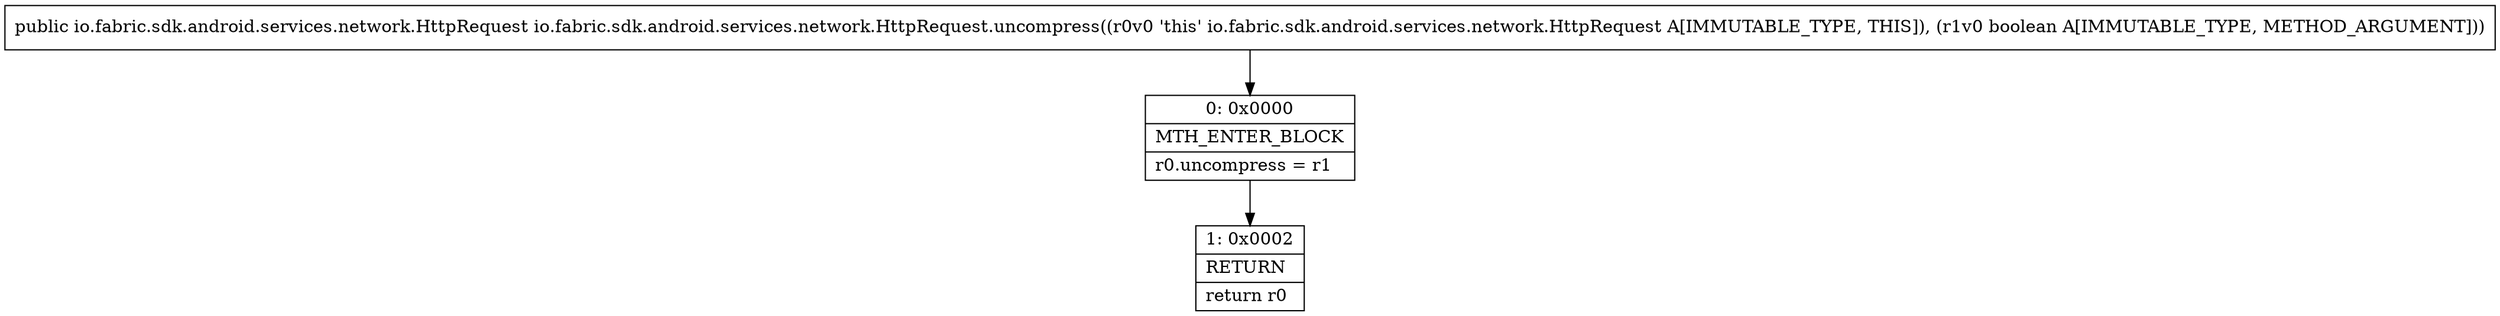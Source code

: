 digraph "CFG forio.fabric.sdk.android.services.network.HttpRequest.uncompress(Z)Lio\/fabric\/sdk\/android\/services\/network\/HttpRequest;" {
Node_0 [shape=record,label="{0\:\ 0x0000|MTH_ENTER_BLOCK\l|r0.uncompress = r1\l}"];
Node_1 [shape=record,label="{1\:\ 0x0002|RETURN\l|return r0\l}"];
MethodNode[shape=record,label="{public io.fabric.sdk.android.services.network.HttpRequest io.fabric.sdk.android.services.network.HttpRequest.uncompress((r0v0 'this' io.fabric.sdk.android.services.network.HttpRequest A[IMMUTABLE_TYPE, THIS]), (r1v0 boolean A[IMMUTABLE_TYPE, METHOD_ARGUMENT])) }"];
MethodNode -> Node_0;
Node_0 -> Node_1;
}

